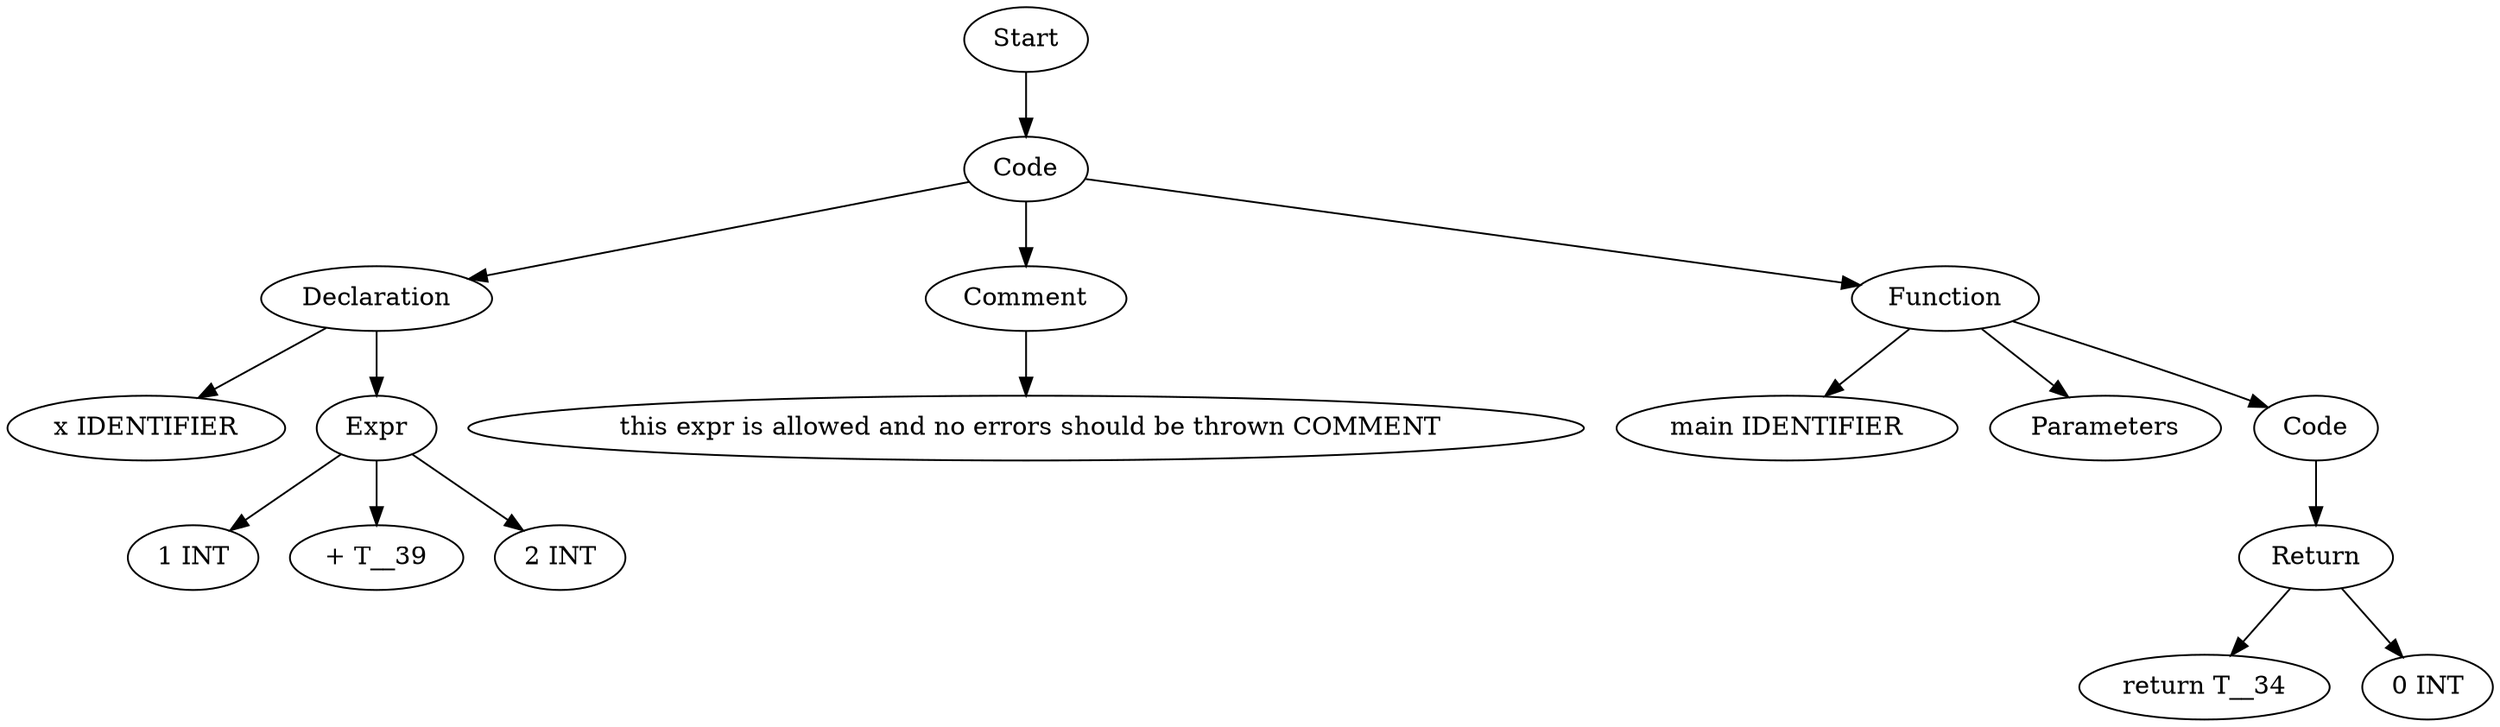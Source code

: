 digraph AST {
  "127138164270960" [label="Start"];
  "127138164270960" -> "127138164266208";
  "127138164266208" [label="Code"];
  "127138164266208" -> "127138164267408";
  "127138164266208" -> "127138164270432";
  "127138164266208" -> "127138164263760";
  "127138164267408" [label="Declaration"];
  "127138164267408" -> "127138164264768";
  "127138164267408" -> "127138164266880";
  "127138164264768" [label="x IDENTIFIER"];
  "127138164266880" [label="Expr"];
  "127138164266880" -> "127138164266112";
  "127138164266880" -> "127138164273072";
  "127138164266880" -> "127138164272064";
  "127138164266112" [label="1 INT"];
  "127138164273072" [label="+ T__39"];
  "127138164272064" [label="2 INT"];
  "127138164270432" [label="Comment"];
  "127138164270432" -> "127138164266976";
  "127138164266976" [label=" this expr is allowed and no errors should be thrown COMMENT"];
  "127138164263760" [label="Function"];
  "127138164263760" -> "127138164261696";
  "127138164263760" -> "127138164271152";
  "127138164263760" -> "127138164264000";
  "127138164261696" [label="main IDENTIFIER"];
  "127138164271152" [label="Parameters"];
  "127138164264000" [label="Code"];
  "127138164264000" -> "127138164269664";
  "127138164269664" [label="Return"];
  "127138164269664" -> "127138164272832";
  "127138164269664" -> "127138164271824";
  "127138164272832" [label="return T__34"];
  "127138164271824" [label="0 INT"];
}
